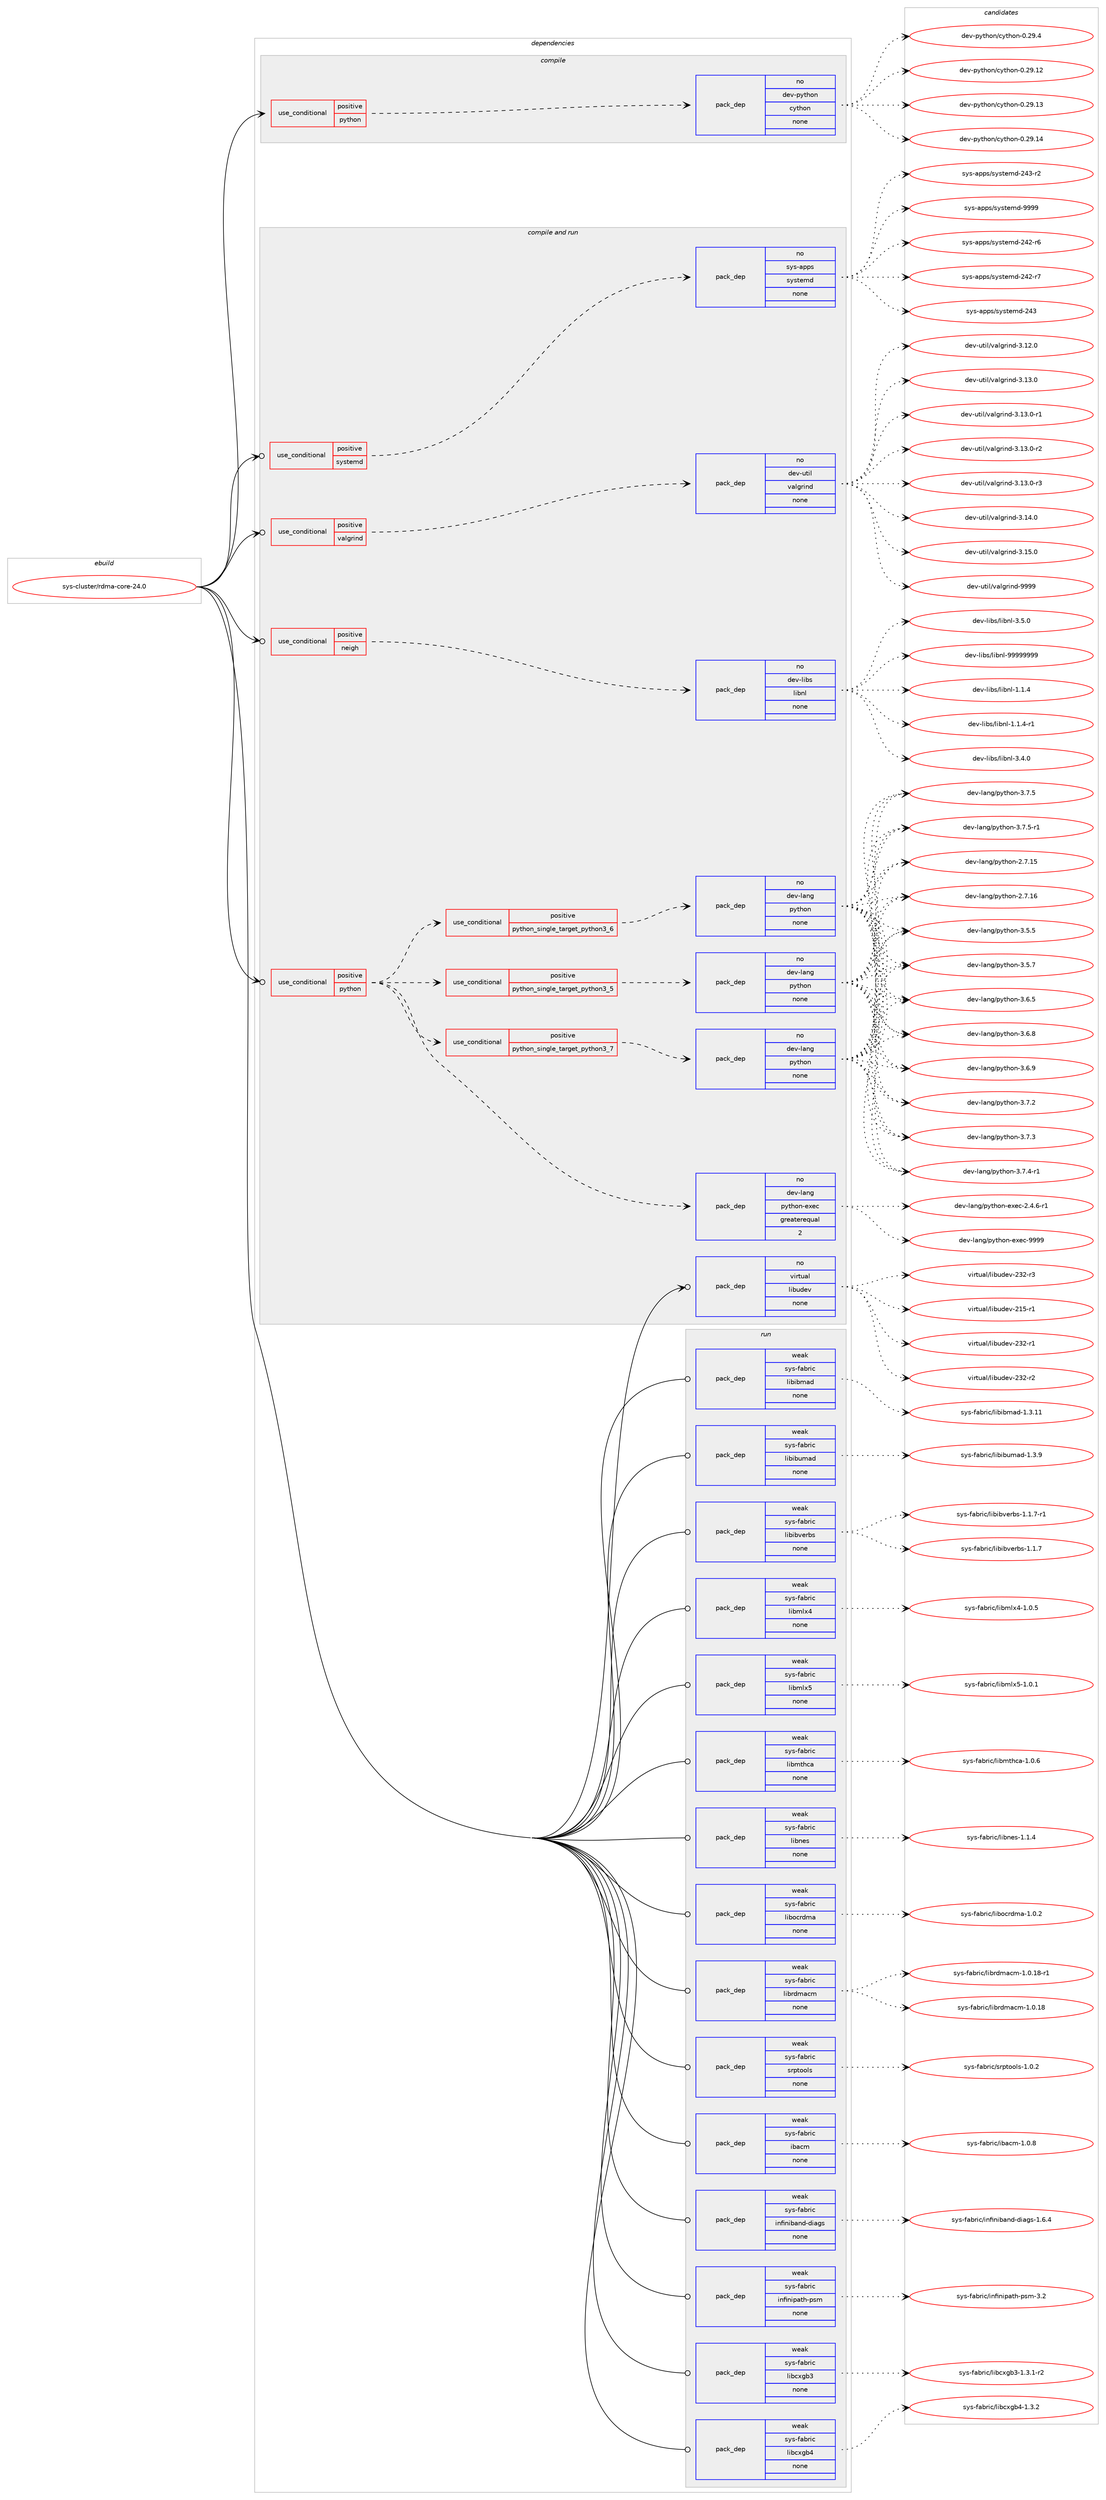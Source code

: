 digraph prolog {

# *************
# Graph options
# *************

newrank=true;
concentrate=true;
compound=true;
graph [rankdir=LR,fontname=Helvetica,fontsize=10,ranksep=1.5];#, ranksep=2.5, nodesep=0.2];
edge  [arrowhead=vee];
node  [fontname=Helvetica,fontsize=10];

# **********
# The ebuild
# **********

subgraph cluster_leftcol {
color=gray;
rank=same;
label=<<i>ebuild</i>>;
id [label="sys-cluster/rdma-core-24.0", color=red, width=4, href="../sys-cluster/rdma-core-24.0.svg"];
}

# ****************
# The dependencies
# ****************

subgraph cluster_midcol {
color=gray;
label=<<i>dependencies</i>>;
subgraph cluster_compile {
fillcolor="#eeeeee";
style=filled;
label=<<i>compile</i>>;
subgraph cond213383 {
dependency887543 [label=<<TABLE BORDER="0" CELLBORDER="1" CELLSPACING="0" CELLPADDING="4"><TR><TD ROWSPAN="3" CELLPADDING="10">use_conditional</TD></TR><TR><TD>positive</TD></TR><TR><TD>python</TD></TR></TABLE>>, shape=none, color=red];
subgraph pack658629 {
dependency887544 [label=<<TABLE BORDER="0" CELLBORDER="1" CELLSPACING="0" CELLPADDING="4" WIDTH="220"><TR><TD ROWSPAN="6" CELLPADDING="30">pack_dep</TD></TR><TR><TD WIDTH="110">no</TD></TR><TR><TD>dev-python</TD></TR><TR><TD>cython</TD></TR><TR><TD>none</TD></TR><TR><TD></TD></TR></TABLE>>, shape=none, color=blue];
}
dependency887543:e -> dependency887544:w [weight=20,style="dashed",arrowhead="vee"];
}
id:e -> dependency887543:w [weight=20,style="solid",arrowhead="vee"];
}
subgraph cluster_compileandrun {
fillcolor="#eeeeee";
style=filled;
label=<<i>compile and run</i>>;
subgraph cond213384 {
dependency887545 [label=<<TABLE BORDER="0" CELLBORDER="1" CELLSPACING="0" CELLPADDING="4"><TR><TD ROWSPAN="3" CELLPADDING="10">use_conditional</TD></TR><TR><TD>positive</TD></TR><TR><TD>neigh</TD></TR></TABLE>>, shape=none, color=red];
subgraph pack658630 {
dependency887546 [label=<<TABLE BORDER="0" CELLBORDER="1" CELLSPACING="0" CELLPADDING="4" WIDTH="220"><TR><TD ROWSPAN="6" CELLPADDING="30">pack_dep</TD></TR><TR><TD WIDTH="110">no</TD></TR><TR><TD>dev-libs</TD></TR><TR><TD>libnl</TD></TR><TR><TD>none</TD></TR><TR><TD></TD></TR></TABLE>>, shape=none, color=blue];
}
dependency887545:e -> dependency887546:w [weight=20,style="dashed",arrowhead="vee"];
}
id:e -> dependency887545:w [weight=20,style="solid",arrowhead="odotvee"];
subgraph cond213385 {
dependency887547 [label=<<TABLE BORDER="0" CELLBORDER="1" CELLSPACING="0" CELLPADDING="4"><TR><TD ROWSPAN="3" CELLPADDING="10">use_conditional</TD></TR><TR><TD>positive</TD></TR><TR><TD>python</TD></TR></TABLE>>, shape=none, color=red];
subgraph cond213386 {
dependency887548 [label=<<TABLE BORDER="0" CELLBORDER="1" CELLSPACING="0" CELLPADDING="4"><TR><TD ROWSPAN="3" CELLPADDING="10">use_conditional</TD></TR><TR><TD>positive</TD></TR><TR><TD>python_single_target_python3_5</TD></TR></TABLE>>, shape=none, color=red];
subgraph pack658631 {
dependency887549 [label=<<TABLE BORDER="0" CELLBORDER="1" CELLSPACING="0" CELLPADDING="4" WIDTH="220"><TR><TD ROWSPAN="6" CELLPADDING="30">pack_dep</TD></TR><TR><TD WIDTH="110">no</TD></TR><TR><TD>dev-lang</TD></TR><TR><TD>python</TD></TR><TR><TD>none</TD></TR><TR><TD></TD></TR></TABLE>>, shape=none, color=blue];
}
dependency887548:e -> dependency887549:w [weight=20,style="dashed",arrowhead="vee"];
}
dependency887547:e -> dependency887548:w [weight=20,style="dashed",arrowhead="vee"];
subgraph cond213387 {
dependency887550 [label=<<TABLE BORDER="0" CELLBORDER="1" CELLSPACING="0" CELLPADDING="4"><TR><TD ROWSPAN="3" CELLPADDING="10">use_conditional</TD></TR><TR><TD>positive</TD></TR><TR><TD>python_single_target_python3_6</TD></TR></TABLE>>, shape=none, color=red];
subgraph pack658632 {
dependency887551 [label=<<TABLE BORDER="0" CELLBORDER="1" CELLSPACING="0" CELLPADDING="4" WIDTH="220"><TR><TD ROWSPAN="6" CELLPADDING="30">pack_dep</TD></TR><TR><TD WIDTH="110">no</TD></TR><TR><TD>dev-lang</TD></TR><TR><TD>python</TD></TR><TR><TD>none</TD></TR><TR><TD></TD></TR></TABLE>>, shape=none, color=blue];
}
dependency887550:e -> dependency887551:w [weight=20,style="dashed",arrowhead="vee"];
}
dependency887547:e -> dependency887550:w [weight=20,style="dashed",arrowhead="vee"];
subgraph cond213388 {
dependency887552 [label=<<TABLE BORDER="0" CELLBORDER="1" CELLSPACING="0" CELLPADDING="4"><TR><TD ROWSPAN="3" CELLPADDING="10">use_conditional</TD></TR><TR><TD>positive</TD></TR><TR><TD>python_single_target_python3_7</TD></TR></TABLE>>, shape=none, color=red];
subgraph pack658633 {
dependency887553 [label=<<TABLE BORDER="0" CELLBORDER="1" CELLSPACING="0" CELLPADDING="4" WIDTH="220"><TR><TD ROWSPAN="6" CELLPADDING="30">pack_dep</TD></TR><TR><TD WIDTH="110">no</TD></TR><TR><TD>dev-lang</TD></TR><TR><TD>python</TD></TR><TR><TD>none</TD></TR><TR><TD></TD></TR></TABLE>>, shape=none, color=blue];
}
dependency887552:e -> dependency887553:w [weight=20,style="dashed",arrowhead="vee"];
}
dependency887547:e -> dependency887552:w [weight=20,style="dashed",arrowhead="vee"];
subgraph pack658634 {
dependency887554 [label=<<TABLE BORDER="0" CELLBORDER="1" CELLSPACING="0" CELLPADDING="4" WIDTH="220"><TR><TD ROWSPAN="6" CELLPADDING="30">pack_dep</TD></TR><TR><TD WIDTH="110">no</TD></TR><TR><TD>dev-lang</TD></TR><TR><TD>python-exec</TD></TR><TR><TD>greaterequal</TD></TR><TR><TD>2</TD></TR></TABLE>>, shape=none, color=blue];
}
dependency887547:e -> dependency887554:w [weight=20,style="dashed",arrowhead="vee"];
}
id:e -> dependency887547:w [weight=20,style="solid",arrowhead="odotvee"];
subgraph cond213389 {
dependency887555 [label=<<TABLE BORDER="0" CELLBORDER="1" CELLSPACING="0" CELLPADDING="4"><TR><TD ROWSPAN="3" CELLPADDING="10">use_conditional</TD></TR><TR><TD>positive</TD></TR><TR><TD>systemd</TD></TR></TABLE>>, shape=none, color=red];
subgraph pack658635 {
dependency887556 [label=<<TABLE BORDER="0" CELLBORDER="1" CELLSPACING="0" CELLPADDING="4" WIDTH="220"><TR><TD ROWSPAN="6" CELLPADDING="30">pack_dep</TD></TR><TR><TD WIDTH="110">no</TD></TR><TR><TD>sys-apps</TD></TR><TR><TD>systemd</TD></TR><TR><TD>none</TD></TR><TR><TD></TD></TR></TABLE>>, shape=none, color=blue];
}
dependency887555:e -> dependency887556:w [weight=20,style="dashed",arrowhead="vee"];
}
id:e -> dependency887555:w [weight=20,style="solid",arrowhead="odotvee"];
subgraph cond213390 {
dependency887557 [label=<<TABLE BORDER="0" CELLBORDER="1" CELLSPACING="0" CELLPADDING="4"><TR><TD ROWSPAN="3" CELLPADDING="10">use_conditional</TD></TR><TR><TD>positive</TD></TR><TR><TD>valgrind</TD></TR></TABLE>>, shape=none, color=red];
subgraph pack658636 {
dependency887558 [label=<<TABLE BORDER="0" CELLBORDER="1" CELLSPACING="0" CELLPADDING="4" WIDTH="220"><TR><TD ROWSPAN="6" CELLPADDING="30">pack_dep</TD></TR><TR><TD WIDTH="110">no</TD></TR><TR><TD>dev-util</TD></TR><TR><TD>valgrind</TD></TR><TR><TD>none</TD></TR><TR><TD></TD></TR></TABLE>>, shape=none, color=blue];
}
dependency887557:e -> dependency887558:w [weight=20,style="dashed",arrowhead="vee"];
}
id:e -> dependency887557:w [weight=20,style="solid",arrowhead="odotvee"];
subgraph pack658637 {
dependency887559 [label=<<TABLE BORDER="0" CELLBORDER="1" CELLSPACING="0" CELLPADDING="4" WIDTH="220"><TR><TD ROWSPAN="6" CELLPADDING="30">pack_dep</TD></TR><TR><TD WIDTH="110">no</TD></TR><TR><TD>virtual</TD></TR><TR><TD>libudev</TD></TR><TR><TD>none</TD></TR><TR><TD></TD></TR></TABLE>>, shape=none, color=blue];
}
id:e -> dependency887559:w [weight=20,style="solid",arrowhead="odotvee"];
}
subgraph cluster_run {
fillcolor="#eeeeee";
style=filled;
label=<<i>run</i>>;
subgraph pack658638 {
dependency887560 [label=<<TABLE BORDER="0" CELLBORDER="1" CELLSPACING="0" CELLPADDING="4" WIDTH="220"><TR><TD ROWSPAN="6" CELLPADDING="30">pack_dep</TD></TR><TR><TD WIDTH="110">weak</TD></TR><TR><TD>sys-fabric</TD></TR><TR><TD>ibacm</TD></TR><TR><TD>none</TD></TR><TR><TD></TD></TR></TABLE>>, shape=none, color=blue];
}
id:e -> dependency887560:w [weight=20,style="solid",arrowhead="odot"];
subgraph pack658639 {
dependency887561 [label=<<TABLE BORDER="0" CELLBORDER="1" CELLSPACING="0" CELLPADDING="4" WIDTH="220"><TR><TD ROWSPAN="6" CELLPADDING="30">pack_dep</TD></TR><TR><TD WIDTH="110">weak</TD></TR><TR><TD>sys-fabric</TD></TR><TR><TD>infiniband-diags</TD></TR><TR><TD>none</TD></TR><TR><TD></TD></TR></TABLE>>, shape=none, color=blue];
}
id:e -> dependency887561:w [weight=20,style="solid",arrowhead="odot"];
subgraph pack658640 {
dependency887562 [label=<<TABLE BORDER="0" CELLBORDER="1" CELLSPACING="0" CELLPADDING="4" WIDTH="220"><TR><TD ROWSPAN="6" CELLPADDING="30">pack_dep</TD></TR><TR><TD WIDTH="110">weak</TD></TR><TR><TD>sys-fabric</TD></TR><TR><TD>infinipath-psm</TD></TR><TR><TD>none</TD></TR><TR><TD></TD></TR></TABLE>>, shape=none, color=blue];
}
id:e -> dependency887562:w [weight=20,style="solid",arrowhead="odot"];
subgraph pack658641 {
dependency887563 [label=<<TABLE BORDER="0" CELLBORDER="1" CELLSPACING="0" CELLPADDING="4" WIDTH="220"><TR><TD ROWSPAN="6" CELLPADDING="30">pack_dep</TD></TR><TR><TD WIDTH="110">weak</TD></TR><TR><TD>sys-fabric</TD></TR><TR><TD>libcxgb3</TD></TR><TR><TD>none</TD></TR><TR><TD></TD></TR></TABLE>>, shape=none, color=blue];
}
id:e -> dependency887563:w [weight=20,style="solid",arrowhead="odot"];
subgraph pack658642 {
dependency887564 [label=<<TABLE BORDER="0" CELLBORDER="1" CELLSPACING="0" CELLPADDING="4" WIDTH="220"><TR><TD ROWSPAN="6" CELLPADDING="30">pack_dep</TD></TR><TR><TD WIDTH="110">weak</TD></TR><TR><TD>sys-fabric</TD></TR><TR><TD>libcxgb4</TD></TR><TR><TD>none</TD></TR><TR><TD></TD></TR></TABLE>>, shape=none, color=blue];
}
id:e -> dependency887564:w [weight=20,style="solid",arrowhead="odot"];
subgraph pack658643 {
dependency887565 [label=<<TABLE BORDER="0" CELLBORDER="1" CELLSPACING="0" CELLPADDING="4" WIDTH="220"><TR><TD ROWSPAN="6" CELLPADDING="30">pack_dep</TD></TR><TR><TD WIDTH="110">weak</TD></TR><TR><TD>sys-fabric</TD></TR><TR><TD>libibmad</TD></TR><TR><TD>none</TD></TR><TR><TD></TD></TR></TABLE>>, shape=none, color=blue];
}
id:e -> dependency887565:w [weight=20,style="solid",arrowhead="odot"];
subgraph pack658644 {
dependency887566 [label=<<TABLE BORDER="0" CELLBORDER="1" CELLSPACING="0" CELLPADDING="4" WIDTH="220"><TR><TD ROWSPAN="6" CELLPADDING="30">pack_dep</TD></TR><TR><TD WIDTH="110">weak</TD></TR><TR><TD>sys-fabric</TD></TR><TR><TD>libibumad</TD></TR><TR><TD>none</TD></TR><TR><TD></TD></TR></TABLE>>, shape=none, color=blue];
}
id:e -> dependency887566:w [weight=20,style="solid",arrowhead="odot"];
subgraph pack658645 {
dependency887567 [label=<<TABLE BORDER="0" CELLBORDER="1" CELLSPACING="0" CELLPADDING="4" WIDTH="220"><TR><TD ROWSPAN="6" CELLPADDING="30">pack_dep</TD></TR><TR><TD WIDTH="110">weak</TD></TR><TR><TD>sys-fabric</TD></TR><TR><TD>libibverbs</TD></TR><TR><TD>none</TD></TR><TR><TD></TD></TR></TABLE>>, shape=none, color=blue];
}
id:e -> dependency887567:w [weight=20,style="solid",arrowhead="odot"];
subgraph pack658646 {
dependency887568 [label=<<TABLE BORDER="0" CELLBORDER="1" CELLSPACING="0" CELLPADDING="4" WIDTH="220"><TR><TD ROWSPAN="6" CELLPADDING="30">pack_dep</TD></TR><TR><TD WIDTH="110">weak</TD></TR><TR><TD>sys-fabric</TD></TR><TR><TD>libmlx4</TD></TR><TR><TD>none</TD></TR><TR><TD></TD></TR></TABLE>>, shape=none, color=blue];
}
id:e -> dependency887568:w [weight=20,style="solid",arrowhead="odot"];
subgraph pack658647 {
dependency887569 [label=<<TABLE BORDER="0" CELLBORDER="1" CELLSPACING="0" CELLPADDING="4" WIDTH="220"><TR><TD ROWSPAN="6" CELLPADDING="30">pack_dep</TD></TR><TR><TD WIDTH="110">weak</TD></TR><TR><TD>sys-fabric</TD></TR><TR><TD>libmlx5</TD></TR><TR><TD>none</TD></TR><TR><TD></TD></TR></TABLE>>, shape=none, color=blue];
}
id:e -> dependency887569:w [weight=20,style="solid",arrowhead="odot"];
subgraph pack658648 {
dependency887570 [label=<<TABLE BORDER="0" CELLBORDER="1" CELLSPACING="0" CELLPADDING="4" WIDTH="220"><TR><TD ROWSPAN="6" CELLPADDING="30">pack_dep</TD></TR><TR><TD WIDTH="110">weak</TD></TR><TR><TD>sys-fabric</TD></TR><TR><TD>libmthca</TD></TR><TR><TD>none</TD></TR><TR><TD></TD></TR></TABLE>>, shape=none, color=blue];
}
id:e -> dependency887570:w [weight=20,style="solid",arrowhead="odot"];
subgraph pack658649 {
dependency887571 [label=<<TABLE BORDER="0" CELLBORDER="1" CELLSPACING="0" CELLPADDING="4" WIDTH="220"><TR><TD ROWSPAN="6" CELLPADDING="30">pack_dep</TD></TR><TR><TD WIDTH="110">weak</TD></TR><TR><TD>sys-fabric</TD></TR><TR><TD>libnes</TD></TR><TR><TD>none</TD></TR><TR><TD></TD></TR></TABLE>>, shape=none, color=blue];
}
id:e -> dependency887571:w [weight=20,style="solid",arrowhead="odot"];
subgraph pack658650 {
dependency887572 [label=<<TABLE BORDER="0" CELLBORDER="1" CELLSPACING="0" CELLPADDING="4" WIDTH="220"><TR><TD ROWSPAN="6" CELLPADDING="30">pack_dep</TD></TR><TR><TD WIDTH="110">weak</TD></TR><TR><TD>sys-fabric</TD></TR><TR><TD>libocrdma</TD></TR><TR><TD>none</TD></TR><TR><TD></TD></TR></TABLE>>, shape=none, color=blue];
}
id:e -> dependency887572:w [weight=20,style="solid",arrowhead="odot"];
subgraph pack658651 {
dependency887573 [label=<<TABLE BORDER="0" CELLBORDER="1" CELLSPACING="0" CELLPADDING="4" WIDTH="220"><TR><TD ROWSPAN="6" CELLPADDING="30">pack_dep</TD></TR><TR><TD WIDTH="110">weak</TD></TR><TR><TD>sys-fabric</TD></TR><TR><TD>librdmacm</TD></TR><TR><TD>none</TD></TR><TR><TD></TD></TR></TABLE>>, shape=none, color=blue];
}
id:e -> dependency887573:w [weight=20,style="solid",arrowhead="odot"];
subgraph pack658652 {
dependency887574 [label=<<TABLE BORDER="0" CELLBORDER="1" CELLSPACING="0" CELLPADDING="4" WIDTH="220"><TR><TD ROWSPAN="6" CELLPADDING="30">pack_dep</TD></TR><TR><TD WIDTH="110">weak</TD></TR><TR><TD>sys-fabric</TD></TR><TR><TD>srptools</TD></TR><TR><TD>none</TD></TR><TR><TD></TD></TR></TABLE>>, shape=none, color=blue];
}
id:e -> dependency887574:w [weight=20,style="solid",arrowhead="odot"];
}
}

# **************
# The candidates
# **************

subgraph cluster_choices {
rank=same;
color=gray;
label=<<i>candidates</i>>;

subgraph choice658629 {
color=black;
nodesep=1;
choice1001011184511212111610411111047991211161041111104548465057464950 [label="dev-python/cython-0.29.12", color=red, width=4,href="../dev-python/cython-0.29.12.svg"];
choice1001011184511212111610411111047991211161041111104548465057464951 [label="dev-python/cython-0.29.13", color=red, width=4,href="../dev-python/cython-0.29.13.svg"];
choice1001011184511212111610411111047991211161041111104548465057464952 [label="dev-python/cython-0.29.14", color=red, width=4,href="../dev-python/cython-0.29.14.svg"];
choice10010111845112121116104111110479912111610411111045484650574652 [label="dev-python/cython-0.29.4", color=red, width=4,href="../dev-python/cython-0.29.4.svg"];
dependency887544:e -> choice1001011184511212111610411111047991211161041111104548465057464950:w [style=dotted,weight="100"];
dependency887544:e -> choice1001011184511212111610411111047991211161041111104548465057464951:w [style=dotted,weight="100"];
dependency887544:e -> choice1001011184511212111610411111047991211161041111104548465057464952:w [style=dotted,weight="100"];
dependency887544:e -> choice10010111845112121116104111110479912111610411111045484650574652:w [style=dotted,weight="100"];
}
subgraph choice658630 {
color=black;
nodesep=1;
choice10010111845108105981154710810598110108454946494652 [label="dev-libs/libnl-1.1.4", color=red, width=4,href="../dev-libs/libnl-1.1.4.svg"];
choice100101118451081059811547108105981101084549464946524511449 [label="dev-libs/libnl-1.1.4-r1", color=red, width=4,href="../dev-libs/libnl-1.1.4-r1.svg"];
choice10010111845108105981154710810598110108455146524648 [label="dev-libs/libnl-3.4.0", color=red, width=4,href="../dev-libs/libnl-3.4.0.svg"];
choice10010111845108105981154710810598110108455146534648 [label="dev-libs/libnl-3.5.0", color=red, width=4,href="../dev-libs/libnl-3.5.0.svg"];
choice10010111845108105981154710810598110108455757575757575757 [label="dev-libs/libnl-99999999", color=red, width=4,href="../dev-libs/libnl-99999999.svg"];
dependency887546:e -> choice10010111845108105981154710810598110108454946494652:w [style=dotted,weight="100"];
dependency887546:e -> choice100101118451081059811547108105981101084549464946524511449:w [style=dotted,weight="100"];
dependency887546:e -> choice10010111845108105981154710810598110108455146524648:w [style=dotted,weight="100"];
dependency887546:e -> choice10010111845108105981154710810598110108455146534648:w [style=dotted,weight="100"];
dependency887546:e -> choice10010111845108105981154710810598110108455757575757575757:w [style=dotted,weight="100"];
}
subgraph choice658631 {
color=black;
nodesep=1;
choice10010111845108971101034711212111610411111045504655464953 [label="dev-lang/python-2.7.15", color=red, width=4,href="../dev-lang/python-2.7.15.svg"];
choice10010111845108971101034711212111610411111045504655464954 [label="dev-lang/python-2.7.16", color=red, width=4,href="../dev-lang/python-2.7.16.svg"];
choice100101118451089711010347112121116104111110455146534653 [label="dev-lang/python-3.5.5", color=red, width=4,href="../dev-lang/python-3.5.5.svg"];
choice100101118451089711010347112121116104111110455146534655 [label="dev-lang/python-3.5.7", color=red, width=4,href="../dev-lang/python-3.5.7.svg"];
choice100101118451089711010347112121116104111110455146544653 [label="dev-lang/python-3.6.5", color=red, width=4,href="../dev-lang/python-3.6.5.svg"];
choice100101118451089711010347112121116104111110455146544656 [label="dev-lang/python-3.6.8", color=red, width=4,href="../dev-lang/python-3.6.8.svg"];
choice100101118451089711010347112121116104111110455146544657 [label="dev-lang/python-3.6.9", color=red, width=4,href="../dev-lang/python-3.6.9.svg"];
choice100101118451089711010347112121116104111110455146554650 [label="dev-lang/python-3.7.2", color=red, width=4,href="../dev-lang/python-3.7.2.svg"];
choice100101118451089711010347112121116104111110455146554651 [label="dev-lang/python-3.7.3", color=red, width=4,href="../dev-lang/python-3.7.3.svg"];
choice1001011184510897110103471121211161041111104551465546524511449 [label="dev-lang/python-3.7.4-r1", color=red, width=4,href="../dev-lang/python-3.7.4-r1.svg"];
choice100101118451089711010347112121116104111110455146554653 [label="dev-lang/python-3.7.5", color=red, width=4,href="../dev-lang/python-3.7.5.svg"];
choice1001011184510897110103471121211161041111104551465546534511449 [label="dev-lang/python-3.7.5-r1", color=red, width=4,href="../dev-lang/python-3.7.5-r1.svg"];
dependency887549:e -> choice10010111845108971101034711212111610411111045504655464953:w [style=dotted,weight="100"];
dependency887549:e -> choice10010111845108971101034711212111610411111045504655464954:w [style=dotted,weight="100"];
dependency887549:e -> choice100101118451089711010347112121116104111110455146534653:w [style=dotted,weight="100"];
dependency887549:e -> choice100101118451089711010347112121116104111110455146534655:w [style=dotted,weight="100"];
dependency887549:e -> choice100101118451089711010347112121116104111110455146544653:w [style=dotted,weight="100"];
dependency887549:e -> choice100101118451089711010347112121116104111110455146544656:w [style=dotted,weight="100"];
dependency887549:e -> choice100101118451089711010347112121116104111110455146544657:w [style=dotted,weight="100"];
dependency887549:e -> choice100101118451089711010347112121116104111110455146554650:w [style=dotted,weight="100"];
dependency887549:e -> choice100101118451089711010347112121116104111110455146554651:w [style=dotted,weight="100"];
dependency887549:e -> choice1001011184510897110103471121211161041111104551465546524511449:w [style=dotted,weight="100"];
dependency887549:e -> choice100101118451089711010347112121116104111110455146554653:w [style=dotted,weight="100"];
dependency887549:e -> choice1001011184510897110103471121211161041111104551465546534511449:w [style=dotted,weight="100"];
}
subgraph choice658632 {
color=black;
nodesep=1;
choice10010111845108971101034711212111610411111045504655464953 [label="dev-lang/python-2.7.15", color=red, width=4,href="../dev-lang/python-2.7.15.svg"];
choice10010111845108971101034711212111610411111045504655464954 [label="dev-lang/python-2.7.16", color=red, width=4,href="../dev-lang/python-2.7.16.svg"];
choice100101118451089711010347112121116104111110455146534653 [label="dev-lang/python-3.5.5", color=red, width=4,href="../dev-lang/python-3.5.5.svg"];
choice100101118451089711010347112121116104111110455146534655 [label="dev-lang/python-3.5.7", color=red, width=4,href="../dev-lang/python-3.5.7.svg"];
choice100101118451089711010347112121116104111110455146544653 [label="dev-lang/python-3.6.5", color=red, width=4,href="../dev-lang/python-3.6.5.svg"];
choice100101118451089711010347112121116104111110455146544656 [label="dev-lang/python-3.6.8", color=red, width=4,href="../dev-lang/python-3.6.8.svg"];
choice100101118451089711010347112121116104111110455146544657 [label="dev-lang/python-3.6.9", color=red, width=4,href="../dev-lang/python-3.6.9.svg"];
choice100101118451089711010347112121116104111110455146554650 [label="dev-lang/python-3.7.2", color=red, width=4,href="../dev-lang/python-3.7.2.svg"];
choice100101118451089711010347112121116104111110455146554651 [label="dev-lang/python-3.7.3", color=red, width=4,href="../dev-lang/python-3.7.3.svg"];
choice1001011184510897110103471121211161041111104551465546524511449 [label="dev-lang/python-3.7.4-r1", color=red, width=4,href="../dev-lang/python-3.7.4-r1.svg"];
choice100101118451089711010347112121116104111110455146554653 [label="dev-lang/python-3.7.5", color=red, width=4,href="../dev-lang/python-3.7.5.svg"];
choice1001011184510897110103471121211161041111104551465546534511449 [label="dev-lang/python-3.7.5-r1", color=red, width=4,href="../dev-lang/python-3.7.5-r1.svg"];
dependency887551:e -> choice10010111845108971101034711212111610411111045504655464953:w [style=dotted,weight="100"];
dependency887551:e -> choice10010111845108971101034711212111610411111045504655464954:w [style=dotted,weight="100"];
dependency887551:e -> choice100101118451089711010347112121116104111110455146534653:w [style=dotted,weight="100"];
dependency887551:e -> choice100101118451089711010347112121116104111110455146534655:w [style=dotted,weight="100"];
dependency887551:e -> choice100101118451089711010347112121116104111110455146544653:w [style=dotted,weight="100"];
dependency887551:e -> choice100101118451089711010347112121116104111110455146544656:w [style=dotted,weight="100"];
dependency887551:e -> choice100101118451089711010347112121116104111110455146544657:w [style=dotted,weight="100"];
dependency887551:e -> choice100101118451089711010347112121116104111110455146554650:w [style=dotted,weight="100"];
dependency887551:e -> choice100101118451089711010347112121116104111110455146554651:w [style=dotted,weight="100"];
dependency887551:e -> choice1001011184510897110103471121211161041111104551465546524511449:w [style=dotted,weight="100"];
dependency887551:e -> choice100101118451089711010347112121116104111110455146554653:w [style=dotted,weight="100"];
dependency887551:e -> choice1001011184510897110103471121211161041111104551465546534511449:w [style=dotted,weight="100"];
}
subgraph choice658633 {
color=black;
nodesep=1;
choice10010111845108971101034711212111610411111045504655464953 [label="dev-lang/python-2.7.15", color=red, width=4,href="../dev-lang/python-2.7.15.svg"];
choice10010111845108971101034711212111610411111045504655464954 [label="dev-lang/python-2.7.16", color=red, width=4,href="../dev-lang/python-2.7.16.svg"];
choice100101118451089711010347112121116104111110455146534653 [label="dev-lang/python-3.5.5", color=red, width=4,href="../dev-lang/python-3.5.5.svg"];
choice100101118451089711010347112121116104111110455146534655 [label="dev-lang/python-3.5.7", color=red, width=4,href="../dev-lang/python-3.5.7.svg"];
choice100101118451089711010347112121116104111110455146544653 [label="dev-lang/python-3.6.5", color=red, width=4,href="../dev-lang/python-3.6.5.svg"];
choice100101118451089711010347112121116104111110455146544656 [label="dev-lang/python-3.6.8", color=red, width=4,href="../dev-lang/python-3.6.8.svg"];
choice100101118451089711010347112121116104111110455146544657 [label="dev-lang/python-3.6.9", color=red, width=4,href="../dev-lang/python-3.6.9.svg"];
choice100101118451089711010347112121116104111110455146554650 [label="dev-lang/python-3.7.2", color=red, width=4,href="../dev-lang/python-3.7.2.svg"];
choice100101118451089711010347112121116104111110455146554651 [label="dev-lang/python-3.7.3", color=red, width=4,href="../dev-lang/python-3.7.3.svg"];
choice1001011184510897110103471121211161041111104551465546524511449 [label="dev-lang/python-3.7.4-r1", color=red, width=4,href="../dev-lang/python-3.7.4-r1.svg"];
choice100101118451089711010347112121116104111110455146554653 [label="dev-lang/python-3.7.5", color=red, width=4,href="../dev-lang/python-3.7.5.svg"];
choice1001011184510897110103471121211161041111104551465546534511449 [label="dev-lang/python-3.7.5-r1", color=red, width=4,href="../dev-lang/python-3.7.5-r1.svg"];
dependency887553:e -> choice10010111845108971101034711212111610411111045504655464953:w [style=dotted,weight="100"];
dependency887553:e -> choice10010111845108971101034711212111610411111045504655464954:w [style=dotted,weight="100"];
dependency887553:e -> choice100101118451089711010347112121116104111110455146534653:w [style=dotted,weight="100"];
dependency887553:e -> choice100101118451089711010347112121116104111110455146534655:w [style=dotted,weight="100"];
dependency887553:e -> choice100101118451089711010347112121116104111110455146544653:w [style=dotted,weight="100"];
dependency887553:e -> choice100101118451089711010347112121116104111110455146544656:w [style=dotted,weight="100"];
dependency887553:e -> choice100101118451089711010347112121116104111110455146544657:w [style=dotted,weight="100"];
dependency887553:e -> choice100101118451089711010347112121116104111110455146554650:w [style=dotted,weight="100"];
dependency887553:e -> choice100101118451089711010347112121116104111110455146554651:w [style=dotted,weight="100"];
dependency887553:e -> choice1001011184510897110103471121211161041111104551465546524511449:w [style=dotted,weight="100"];
dependency887553:e -> choice100101118451089711010347112121116104111110455146554653:w [style=dotted,weight="100"];
dependency887553:e -> choice1001011184510897110103471121211161041111104551465546534511449:w [style=dotted,weight="100"];
}
subgraph choice658634 {
color=black;
nodesep=1;
choice10010111845108971101034711212111610411111045101120101994550465246544511449 [label="dev-lang/python-exec-2.4.6-r1", color=red, width=4,href="../dev-lang/python-exec-2.4.6-r1.svg"];
choice10010111845108971101034711212111610411111045101120101994557575757 [label="dev-lang/python-exec-9999", color=red, width=4,href="../dev-lang/python-exec-9999.svg"];
dependency887554:e -> choice10010111845108971101034711212111610411111045101120101994550465246544511449:w [style=dotted,weight="100"];
dependency887554:e -> choice10010111845108971101034711212111610411111045101120101994557575757:w [style=dotted,weight="100"];
}
subgraph choice658635 {
color=black;
nodesep=1;
choice115121115459711211211547115121115116101109100455052504511454 [label="sys-apps/systemd-242-r6", color=red, width=4,href="../sys-apps/systemd-242-r6.svg"];
choice115121115459711211211547115121115116101109100455052504511455 [label="sys-apps/systemd-242-r7", color=red, width=4,href="../sys-apps/systemd-242-r7.svg"];
choice11512111545971121121154711512111511610110910045505251 [label="sys-apps/systemd-243", color=red, width=4,href="../sys-apps/systemd-243.svg"];
choice115121115459711211211547115121115116101109100455052514511450 [label="sys-apps/systemd-243-r2", color=red, width=4,href="../sys-apps/systemd-243-r2.svg"];
choice1151211154597112112115471151211151161011091004557575757 [label="sys-apps/systemd-9999", color=red, width=4,href="../sys-apps/systemd-9999.svg"];
dependency887556:e -> choice115121115459711211211547115121115116101109100455052504511454:w [style=dotted,weight="100"];
dependency887556:e -> choice115121115459711211211547115121115116101109100455052504511455:w [style=dotted,weight="100"];
dependency887556:e -> choice11512111545971121121154711512111511610110910045505251:w [style=dotted,weight="100"];
dependency887556:e -> choice115121115459711211211547115121115116101109100455052514511450:w [style=dotted,weight="100"];
dependency887556:e -> choice1151211154597112112115471151211151161011091004557575757:w [style=dotted,weight="100"];
}
subgraph choice658636 {
color=black;
nodesep=1;
choice10010111845117116105108471189710810311410511010045514649504648 [label="dev-util/valgrind-3.12.0", color=red, width=4,href="../dev-util/valgrind-3.12.0.svg"];
choice10010111845117116105108471189710810311410511010045514649514648 [label="dev-util/valgrind-3.13.0", color=red, width=4,href="../dev-util/valgrind-3.13.0.svg"];
choice100101118451171161051084711897108103114105110100455146495146484511449 [label="dev-util/valgrind-3.13.0-r1", color=red, width=4,href="../dev-util/valgrind-3.13.0-r1.svg"];
choice100101118451171161051084711897108103114105110100455146495146484511450 [label="dev-util/valgrind-3.13.0-r2", color=red, width=4,href="../dev-util/valgrind-3.13.0-r2.svg"];
choice100101118451171161051084711897108103114105110100455146495146484511451 [label="dev-util/valgrind-3.13.0-r3", color=red, width=4,href="../dev-util/valgrind-3.13.0-r3.svg"];
choice10010111845117116105108471189710810311410511010045514649524648 [label="dev-util/valgrind-3.14.0", color=red, width=4,href="../dev-util/valgrind-3.14.0.svg"];
choice10010111845117116105108471189710810311410511010045514649534648 [label="dev-util/valgrind-3.15.0", color=red, width=4,href="../dev-util/valgrind-3.15.0.svg"];
choice1001011184511711610510847118971081031141051101004557575757 [label="dev-util/valgrind-9999", color=red, width=4,href="../dev-util/valgrind-9999.svg"];
dependency887558:e -> choice10010111845117116105108471189710810311410511010045514649504648:w [style=dotted,weight="100"];
dependency887558:e -> choice10010111845117116105108471189710810311410511010045514649514648:w [style=dotted,weight="100"];
dependency887558:e -> choice100101118451171161051084711897108103114105110100455146495146484511449:w [style=dotted,weight="100"];
dependency887558:e -> choice100101118451171161051084711897108103114105110100455146495146484511450:w [style=dotted,weight="100"];
dependency887558:e -> choice100101118451171161051084711897108103114105110100455146495146484511451:w [style=dotted,weight="100"];
dependency887558:e -> choice10010111845117116105108471189710810311410511010045514649524648:w [style=dotted,weight="100"];
dependency887558:e -> choice10010111845117116105108471189710810311410511010045514649534648:w [style=dotted,weight="100"];
dependency887558:e -> choice1001011184511711610510847118971081031141051101004557575757:w [style=dotted,weight="100"];
}
subgraph choice658637 {
color=black;
nodesep=1;
choice118105114116117971084710810598117100101118455049534511449 [label="virtual/libudev-215-r1", color=red, width=4,href="../virtual/libudev-215-r1.svg"];
choice118105114116117971084710810598117100101118455051504511449 [label="virtual/libudev-232-r1", color=red, width=4,href="../virtual/libudev-232-r1.svg"];
choice118105114116117971084710810598117100101118455051504511450 [label="virtual/libudev-232-r2", color=red, width=4,href="../virtual/libudev-232-r2.svg"];
choice118105114116117971084710810598117100101118455051504511451 [label="virtual/libudev-232-r3", color=red, width=4,href="../virtual/libudev-232-r3.svg"];
dependency887559:e -> choice118105114116117971084710810598117100101118455049534511449:w [style=dotted,weight="100"];
dependency887559:e -> choice118105114116117971084710810598117100101118455051504511449:w [style=dotted,weight="100"];
dependency887559:e -> choice118105114116117971084710810598117100101118455051504511450:w [style=dotted,weight="100"];
dependency887559:e -> choice118105114116117971084710810598117100101118455051504511451:w [style=dotted,weight="100"];
}
subgraph choice658638 {
color=black;
nodesep=1;
choice1151211154510297981141059947105989799109454946484656 [label="sys-fabric/ibacm-1.0.8", color=red, width=4,href="../sys-fabric/ibacm-1.0.8.svg"];
dependency887560:e -> choice1151211154510297981141059947105989799109454946484656:w [style=dotted,weight="100"];
}
subgraph choice658639 {
color=black;
nodesep=1;
choice115121115451029798114105994710511010210511010598971101004510010597103115454946544652 [label="sys-fabric/infiniband-diags-1.6.4", color=red, width=4,href="../sys-fabric/infiniband-diags-1.6.4.svg"];
dependency887561:e -> choice115121115451029798114105994710511010210511010598971101004510010597103115454946544652:w [style=dotted,weight="100"];
}
subgraph choice658640 {
color=black;
nodesep=1;
choice1151211154510297981141059947105110102105110105112971161044511211510945514650 [label="sys-fabric/infinipath-psm-3.2", color=red, width=4,href="../sys-fabric/infinipath-psm-3.2.svg"];
dependency887562:e -> choice1151211154510297981141059947105110102105110105112971161044511211510945514650:w [style=dotted,weight="100"];
}
subgraph choice658641 {
color=black;
nodesep=1;
choice1151211154510297981141059947108105989912010398514549465146494511450 [label="sys-fabric/libcxgb3-1.3.1-r2", color=red, width=4,href="../sys-fabric/libcxgb3-1.3.1-r2.svg"];
dependency887563:e -> choice1151211154510297981141059947108105989912010398514549465146494511450:w [style=dotted,weight="100"];
}
subgraph choice658642 {
color=black;
nodesep=1;
choice115121115451029798114105994710810598991201039852454946514650 [label="sys-fabric/libcxgb4-1.3.2", color=red, width=4,href="../sys-fabric/libcxgb4-1.3.2.svg"];
dependency887564:e -> choice115121115451029798114105994710810598991201039852454946514650:w [style=dotted,weight="100"];
}
subgraph choice658643 {
color=black;
nodesep=1;
choice115121115451029798114105994710810598105981099710045494651464949 [label="sys-fabric/libibmad-1.3.11", color=red, width=4,href="../sys-fabric/libibmad-1.3.11.svg"];
dependency887565:e -> choice115121115451029798114105994710810598105981099710045494651464949:w [style=dotted,weight="100"];
}
subgraph choice658644 {
color=black;
nodesep=1;
choice1151211154510297981141059947108105981059811710997100454946514657 [label="sys-fabric/libibumad-1.3.9", color=red, width=4,href="../sys-fabric/libibumad-1.3.9.svg"];
dependency887566:e -> choice1151211154510297981141059947108105981059811710997100454946514657:w [style=dotted,weight="100"];
}
subgraph choice658645 {
color=black;
nodesep=1;
choice1151211154510297981141059947108105981059811810111498115454946494655 [label="sys-fabric/libibverbs-1.1.7", color=red, width=4,href="../sys-fabric/libibverbs-1.1.7.svg"];
choice11512111545102979811410599471081059810598118101114981154549464946554511449 [label="sys-fabric/libibverbs-1.1.7-r1", color=red, width=4,href="../sys-fabric/libibverbs-1.1.7-r1.svg"];
dependency887567:e -> choice1151211154510297981141059947108105981059811810111498115454946494655:w [style=dotted,weight="100"];
dependency887567:e -> choice11512111545102979811410599471081059810598118101114981154549464946554511449:w [style=dotted,weight="100"];
}
subgraph choice658646 {
color=black;
nodesep=1;
choice11512111545102979811410599471081059810910812052454946484653 [label="sys-fabric/libmlx4-1.0.5", color=red, width=4,href="../sys-fabric/libmlx4-1.0.5.svg"];
dependency887568:e -> choice11512111545102979811410599471081059810910812052454946484653:w [style=dotted,weight="100"];
}
subgraph choice658647 {
color=black;
nodesep=1;
choice11512111545102979811410599471081059810910812053454946484649 [label="sys-fabric/libmlx5-1.0.1", color=red, width=4,href="../sys-fabric/libmlx5-1.0.1.svg"];
dependency887569:e -> choice11512111545102979811410599471081059810910812053454946484649:w [style=dotted,weight="100"];
}
subgraph choice658648 {
color=black;
nodesep=1;
choice1151211154510297981141059947108105981091161049997454946484654 [label="sys-fabric/libmthca-1.0.6", color=red, width=4,href="../sys-fabric/libmthca-1.0.6.svg"];
dependency887570:e -> choice1151211154510297981141059947108105981091161049997454946484654:w [style=dotted,weight="100"];
}
subgraph choice658649 {
color=black;
nodesep=1;
choice115121115451029798114105994710810598110101115454946494652 [label="sys-fabric/libnes-1.1.4", color=red, width=4,href="../sys-fabric/libnes-1.1.4.svg"];
dependency887571:e -> choice115121115451029798114105994710810598110101115454946494652:w [style=dotted,weight="100"];
}
subgraph choice658650 {
color=black;
nodesep=1;
choice1151211154510297981141059947108105981119911410010997454946484650 [label="sys-fabric/libocrdma-1.0.2", color=red, width=4,href="../sys-fabric/libocrdma-1.0.2.svg"];
dependency887572:e -> choice1151211154510297981141059947108105981119911410010997454946484650:w [style=dotted,weight="100"];
}
subgraph choice658651 {
color=black;
nodesep=1;
choice115121115451029798114105994710810598114100109979910945494648464956 [label="sys-fabric/librdmacm-1.0.18", color=red, width=4,href="../sys-fabric/librdmacm-1.0.18.svg"];
choice1151211154510297981141059947108105981141001099799109454946484649564511449 [label="sys-fabric/librdmacm-1.0.18-r1", color=red, width=4,href="../sys-fabric/librdmacm-1.0.18-r1.svg"];
dependency887573:e -> choice115121115451029798114105994710810598114100109979910945494648464956:w [style=dotted,weight="100"];
dependency887573:e -> choice1151211154510297981141059947108105981141001099799109454946484649564511449:w [style=dotted,weight="100"];
}
subgraph choice658652 {
color=black;
nodesep=1;
choice1151211154510297981141059947115114112116111111108115454946484650 [label="sys-fabric/srptools-1.0.2", color=red, width=4,href="../sys-fabric/srptools-1.0.2.svg"];
dependency887574:e -> choice1151211154510297981141059947115114112116111111108115454946484650:w [style=dotted,weight="100"];
}
}

}
